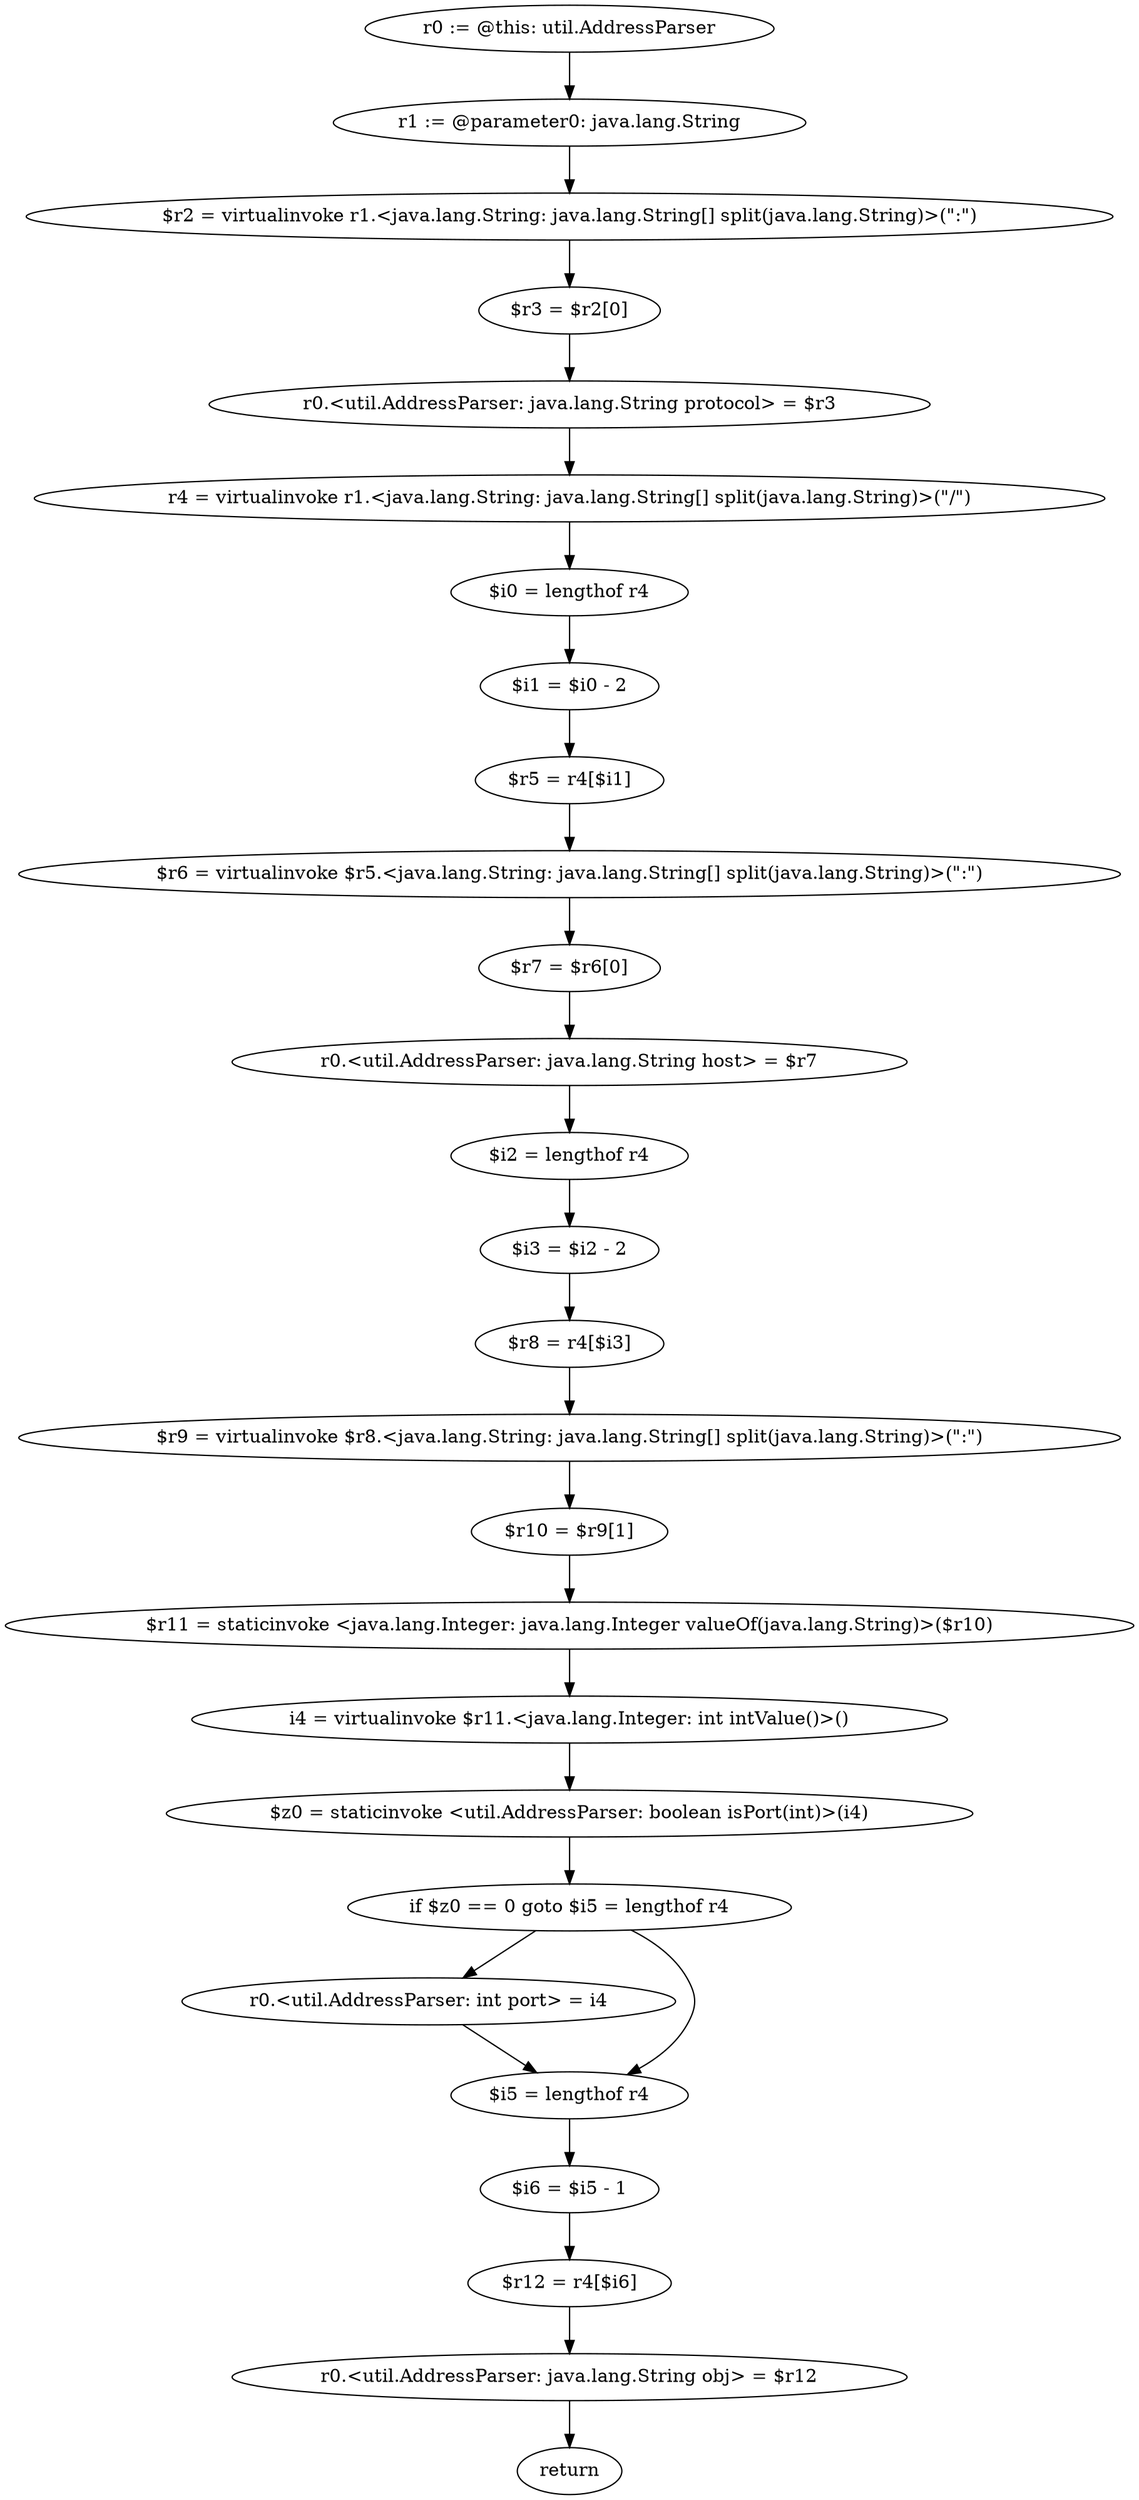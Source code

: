 digraph "unitGraph" {
    "r0 := @this: util.AddressParser"
    "r1 := @parameter0: java.lang.String"
    "$r2 = virtualinvoke r1.<java.lang.String: java.lang.String[] split(java.lang.String)>(\":\")"
    "$r3 = $r2[0]"
    "r0.<util.AddressParser: java.lang.String protocol> = $r3"
    "r4 = virtualinvoke r1.<java.lang.String: java.lang.String[] split(java.lang.String)>(\"/\")"
    "$i0 = lengthof r4"
    "$i1 = $i0 - 2"
    "$r5 = r4[$i1]"
    "$r6 = virtualinvoke $r5.<java.lang.String: java.lang.String[] split(java.lang.String)>(\":\")"
    "$r7 = $r6[0]"
    "r0.<util.AddressParser: java.lang.String host> = $r7"
    "$i2 = lengthof r4"
    "$i3 = $i2 - 2"
    "$r8 = r4[$i3]"
    "$r9 = virtualinvoke $r8.<java.lang.String: java.lang.String[] split(java.lang.String)>(\":\")"
    "$r10 = $r9[1]"
    "$r11 = staticinvoke <java.lang.Integer: java.lang.Integer valueOf(java.lang.String)>($r10)"
    "i4 = virtualinvoke $r11.<java.lang.Integer: int intValue()>()"
    "$z0 = staticinvoke <util.AddressParser: boolean isPort(int)>(i4)"
    "if $z0 == 0 goto $i5 = lengthof r4"
    "r0.<util.AddressParser: int port> = i4"
    "$i5 = lengthof r4"
    "$i6 = $i5 - 1"
    "$r12 = r4[$i6]"
    "r0.<util.AddressParser: java.lang.String obj> = $r12"
    "return"
    "r0 := @this: util.AddressParser"->"r1 := @parameter0: java.lang.String";
    "r1 := @parameter0: java.lang.String"->"$r2 = virtualinvoke r1.<java.lang.String: java.lang.String[] split(java.lang.String)>(\":\")";
    "$r2 = virtualinvoke r1.<java.lang.String: java.lang.String[] split(java.lang.String)>(\":\")"->"$r3 = $r2[0]";
    "$r3 = $r2[0]"->"r0.<util.AddressParser: java.lang.String protocol> = $r3";
    "r0.<util.AddressParser: java.lang.String protocol> = $r3"->"r4 = virtualinvoke r1.<java.lang.String: java.lang.String[] split(java.lang.String)>(\"/\")";
    "r4 = virtualinvoke r1.<java.lang.String: java.lang.String[] split(java.lang.String)>(\"/\")"->"$i0 = lengthof r4";
    "$i0 = lengthof r4"->"$i1 = $i0 - 2";
    "$i1 = $i0 - 2"->"$r5 = r4[$i1]";
    "$r5 = r4[$i1]"->"$r6 = virtualinvoke $r5.<java.lang.String: java.lang.String[] split(java.lang.String)>(\":\")";
    "$r6 = virtualinvoke $r5.<java.lang.String: java.lang.String[] split(java.lang.String)>(\":\")"->"$r7 = $r6[0]";
    "$r7 = $r6[0]"->"r0.<util.AddressParser: java.lang.String host> = $r7";
    "r0.<util.AddressParser: java.lang.String host> = $r7"->"$i2 = lengthof r4";
    "$i2 = lengthof r4"->"$i3 = $i2 - 2";
    "$i3 = $i2 - 2"->"$r8 = r4[$i3]";
    "$r8 = r4[$i3]"->"$r9 = virtualinvoke $r8.<java.lang.String: java.lang.String[] split(java.lang.String)>(\":\")";
    "$r9 = virtualinvoke $r8.<java.lang.String: java.lang.String[] split(java.lang.String)>(\":\")"->"$r10 = $r9[1]";
    "$r10 = $r9[1]"->"$r11 = staticinvoke <java.lang.Integer: java.lang.Integer valueOf(java.lang.String)>($r10)";
    "$r11 = staticinvoke <java.lang.Integer: java.lang.Integer valueOf(java.lang.String)>($r10)"->"i4 = virtualinvoke $r11.<java.lang.Integer: int intValue()>()";
    "i4 = virtualinvoke $r11.<java.lang.Integer: int intValue()>()"->"$z0 = staticinvoke <util.AddressParser: boolean isPort(int)>(i4)";
    "$z0 = staticinvoke <util.AddressParser: boolean isPort(int)>(i4)"->"if $z0 == 0 goto $i5 = lengthof r4";
    "if $z0 == 0 goto $i5 = lengthof r4"->"r0.<util.AddressParser: int port> = i4";
    "if $z0 == 0 goto $i5 = lengthof r4"->"$i5 = lengthof r4";
    "r0.<util.AddressParser: int port> = i4"->"$i5 = lengthof r4";
    "$i5 = lengthof r4"->"$i6 = $i5 - 1";
    "$i6 = $i5 - 1"->"$r12 = r4[$i6]";
    "$r12 = r4[$i6]"->"r0.<util.AddressParser: java.lang.String obj> = $r12";
    "r0.<util.AddressParser: java.lang.String obj> = $r12"->"return";
}
